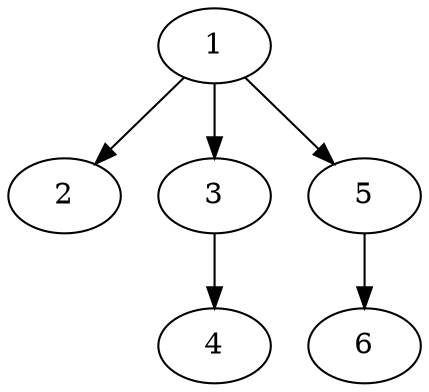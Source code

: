 // DAG automatically generated by daggen at Tue Apr  9 15:00:16 2024
// daggen-master/daggen -n 6 --fat 0.5 --density 0.5 --regular 0.5 --jump 2 --minalpha 20 --maxalpha 50 --dot -o dags/sim_7.dot 
digraph G {
  1 [size="5787437080", alpha="48.14"]
  1 -> 2 [size ="134217728"]
  1 -> 3 [size ="134217728"]
  1 -> 5 [size ="134217728"]
  2 [size="7877375184", alpha="26.23"]
  3 [size="768873427828", alpha="23.31"]
  3 -> 4 [size ="838860800"]
  4 [size="134217728000", alpha="37.39"]
  5 [size="16414715216", alpha="31.25"]
  5 -> 6 [size ="536870912"]
  6 [size="66223864752", alpha="39.02"]
}

